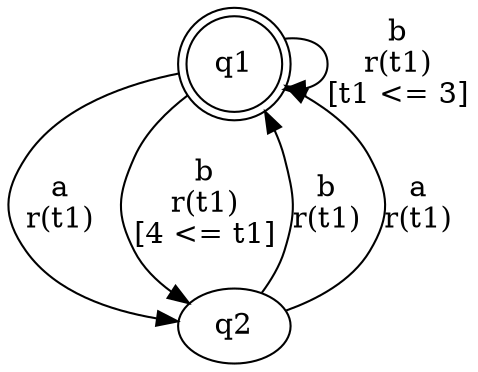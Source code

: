digraph L {
	qq1[label=q1 shape=doublecircle]
	qq2[label=q2]
	qq1 -> qq1[label="b\nr(t1)\n[t1 <= 3]"]
	qq1 -> qq2[label="a\nr(t1)\n"]
	qq2 -> qq1[label="b\nr(t1)\n"]
	qq2 -> qq1[label="a\nr(t1)\n"]
	qq1 -> qq2[label="b\nr(t1)\n[4 <= t1]"]
}
